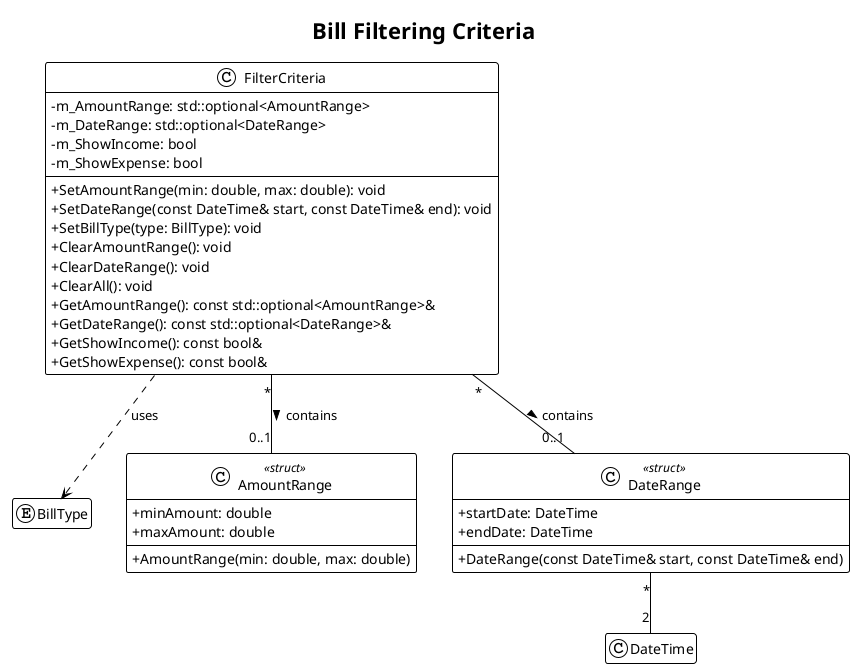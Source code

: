 @startuml
!theme plain
skinparam classAttributeIconSize 0
hide empty members
title Bill Filtering Criteria

' Forward-declare external dependencies
class DateTime
enum BillType

' --- Data Structures for Criteria ---
class AmountRange <<struct>> {
  + minAmount: double
  + maxAmount: double
  --
  + AmountRange(min: double, max: double)
}

class DateRange <<struct>> {
  + startDate: DateTime
  + endDate: DateTime
  --
  + DateRange(const DateTime& start, const DateTime& end)
}

' --- The Main Filter Container Class ---
class FilterCriteria {
  - m_AmountRange: std::optional<AmountRange>
  - m_DateRange: std::optional<DateRange>
  - m_ShowIncome: bool
  - m_ShowExpense: bool
  --
  + SetAmountRange(min: double, max: double): void
  + SetDateRange(const DateTime& start, const DateTime& end): void
  + SetBillType(type: BillType): void
  + ClearAmountRange(): void
  + ClearDateRange(): void
  + ClearAll(): void
  + GetAmountRange(): const std::optional<AmountRange>&
  + GetDateRange(): const std::optional<DateRange>&
  + GetShowIncome(): const bool&
  + GetShowExpense(): const bool&
}

' --- Relationships ---

' Composition: FilterCriteria optionally contains an AmountRange and a DateRange.
' The "0..1" multiplicity correctly models std::optional.
FilterCriteria "*"-- "0..1" AmountRange : contains >
FilterCriteria "*"-- "0..1" DateRange : contains >

' Composition: A DateRange is always composed of exactly two DateTime objects.
DateRange "*"-- "2" DateTime

' Dependency: FilterCriteria uses the BillType enum in its SetBillType method.
FilterCriteria ..> BillType : uses

@enduml